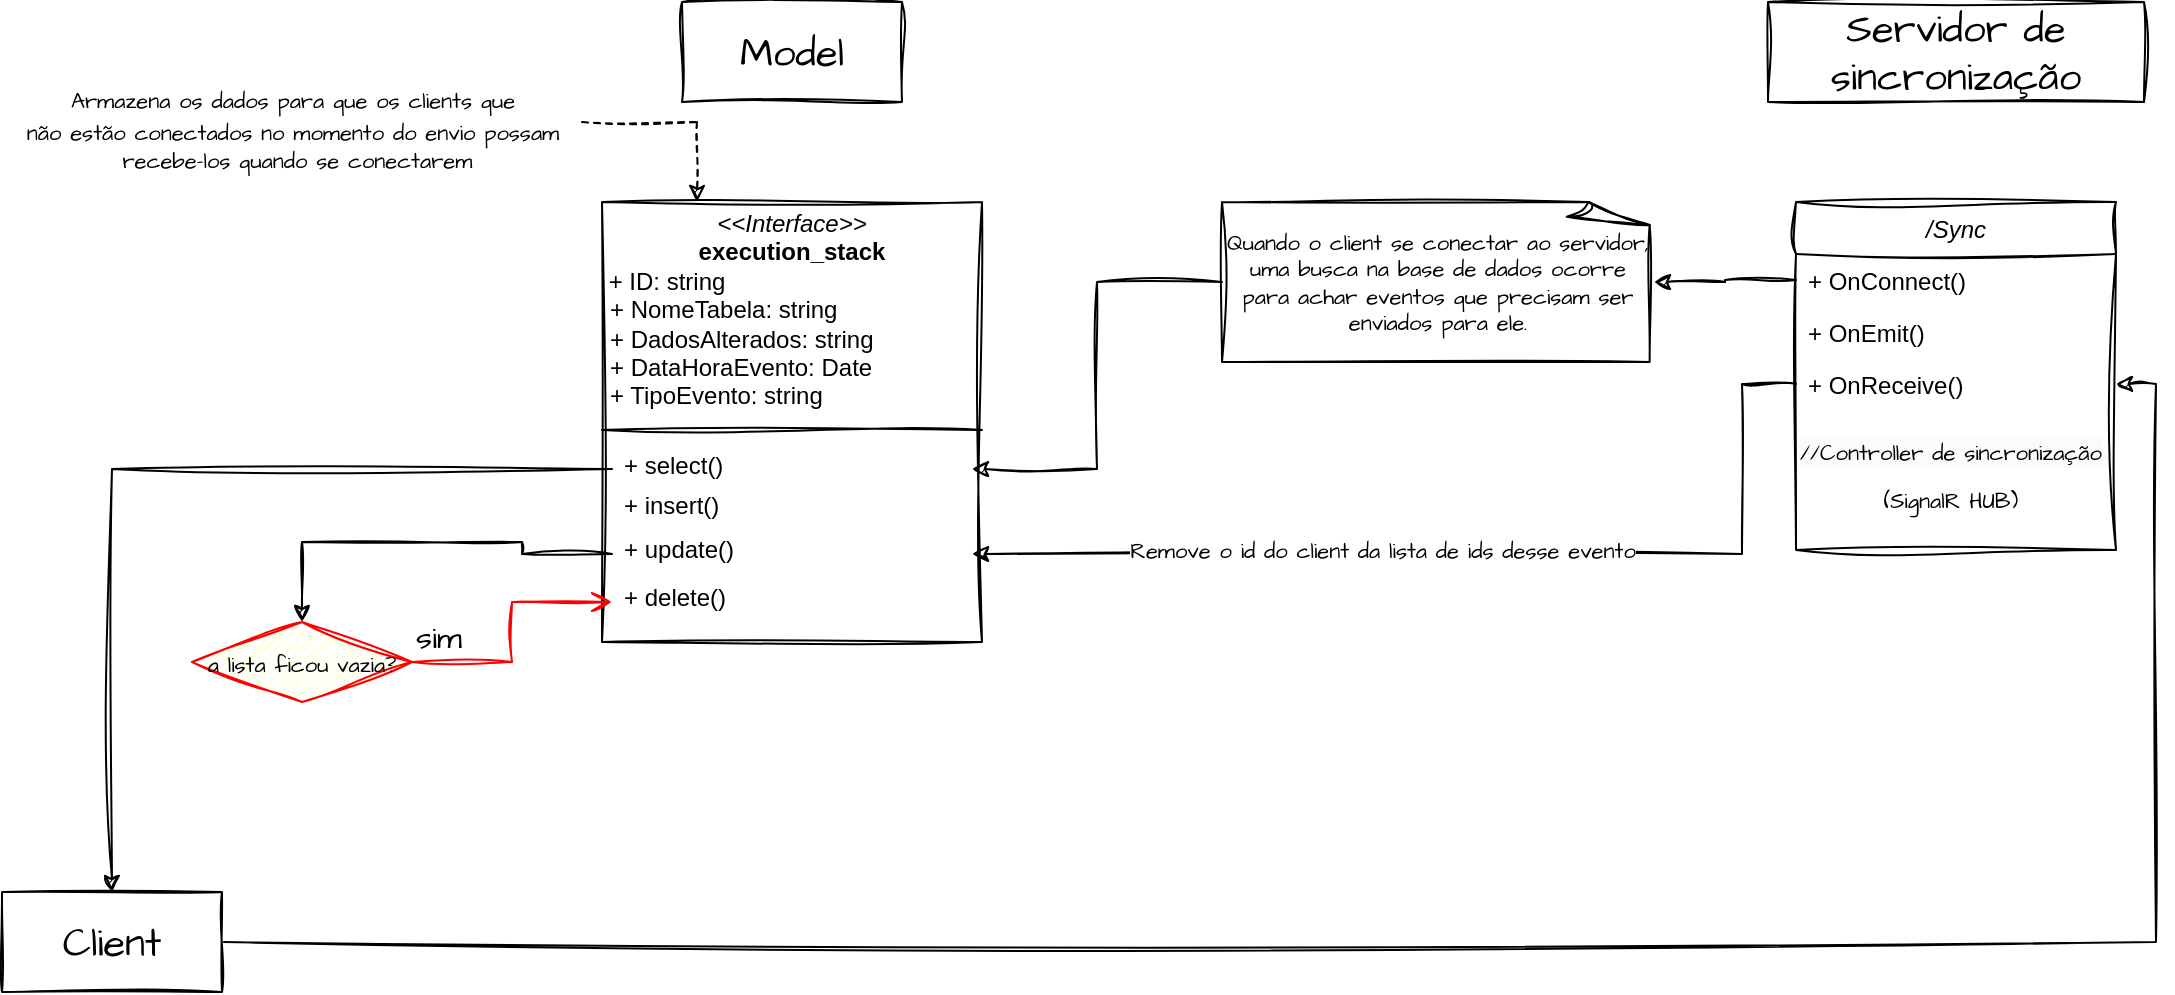 <mxfile version="22.1.0" type="github" pages="3">
  <diagram id="C5RBs43oDa-KdzZeNtuy" name="Primeira sincronização">
    <mxGraphModel dx="2846" dy="635" grid="1" gridSize="10" guides="1" tooltips="1" connect="1" arrows="1" fold="1" page="1" pageScale="1" pageWidth="827" pageHeight="1169" math="0" shadow="0">
      <root>
        <mxCell id="WIyWlLk6GJQsqaUBKTNV-0" />
        <mxCell id="WIyWlLk6GJQsqaUBKTNV-1" parent="WIyWlLk6GJQsqaUBKTNV-0" />
        <mxCell id="jRsQkOjOdsNTi6uR8f5m-53" style="edgeStyle=orthogonalEdgeStyle;rounded=0;sketch=1;hachureGap=4;jiggle=2;curveFitting=1;orthogonalLoop=1;jettySize=auto;html=1;exitX=1;exitY=0.5;exitDx=0;exitDy=0;entryX=1;entryY=0.5;entryDx=0;entryDy=0;fontFamily=Architects Daughter;fontSource=https%3A%2F%2Ffonts.googleapis.com%2Fcss%3Ffamily%3DArchitects%2BDaughter;fontSize=16;" parent="WIyWlLk6GJQsqaUBKTNV-1" source="Hi__8zFEiCCDAj8Q8Fkw-0" target="jRsQkOjOdsNTi6uR8f5m-14" edge="1">
          <mxGeometry relative="1" as="geometry" />
        </mxCell>
        <mxCell id="Hi__8zFEiCCDAj8Q8Fkw-0" value="Client" style="html=1;whiteSpace=wrap;sketch=1;hachureGap=4;jiggle=2;curveFitting=1;fontFamily=Architects Daughter;fontSource=https%3A%2F%2Ffonts.googleapis.com%2Fcss%3Ffamily%3DArchitects%2BDaughter;fontSize=20;" parent="WIyWlLk6GJQsqaUBKTNV-1" vertex="1">
          <mxGeometry x="-1390" y="585" width="110" height="50" as="geometry" />
        </mxCell>
        <mxCell id="Hi__8zFEiCCDAj8Q8Fkw-1" value="Model" style="html=1;whiteSpace=wrap;sketch=1;hachureGap=4;jiggle=2;curveFitting=1;fontFamily=Architects Daughter;fontSource=https%3A%2F%2Ffonts.googleapis.com%2Fcss%3Ffamily%3DArchitects%2BDaughter;fontSize=20;" parent="WIyWlLk6GJQsqaUBKTNV-1" vertex="1">
          <mxGeometry x="-1050" y="140" width="110" height="50" as="geometry" />
        </mxCell>
        <mxCell id="Hi__8zFEiCCDAj8Q8Fkw-2" value="Servidor de sincronização" style="html=1;whiteSpace=wrap;sketch=1;hachureGap=4;jiggle=2;curveFitting=1;fontFamily=Architects Daughter;fontSource=https%3A%2F%2Ffonts.googleapis.com%2Fcss%3Ffamily%3DArchitects%2BDaughter;fontSize=20;" parent="WIyWlLk6GJQsqaUBKTNV-1" vertex="1">
          <mxGeometry x="-507" y="140" width="188" height="50" as="geometry" />
        </mxCell>
        <mxCell id="Hi__8zFEiCCDAj8Q8Fkw-3" value="/Sync" style="swimlane;fontStyle=2;align=center;verticalAlign=top;childLayout=stackLayout;horizontal=1;startSize=26;horizontalStack=0;resizeParent=1;resizeLast=0;collapsible=1;marginBottom=0;rounded=0;shadow=0;strokeWidth=1;sketch=1;curveFitting=1;jiggle=2;" parent="WIyWlLk6GJQsqaUBKTNV-1" vertex="1">
          <mxGeometry x="-493" y="240" width="160" height="174" as="geometry">
            <mxRectangle x="230" y="140" width="160" height="26" as="alternateBounds" />
          </mxGeometry>
        </mxCell>
        <mxCell id="Hi__8zFEiCCDAj8Q8Fkw-8" value="+ OnConnect()" style="text;align=left;verticalAlign=top;spacingLeft=4;spacingRight=4;overflow=hidden;rotatable=0;points=[[0,0.5],[1,0.5]];portConstraint=eastwest;sketch=1;curveFitting=1;jiggle=2;" parent="Hi__8zFEiCCDAj8Q8Fkw-3" vertex="1">
          <mxGeometry y="26" width="160" height="26" as="geometry" />
        </mxCell>
        <mxCell id="Hi__8zFEiCCDAj8Q8Fkw-10" value="+ OnEmit()" style="text;align=left;verticalAlign=top;spacingLeft=4;spacingRight=4;overflow=hidden;rotatable=0;points=[[0,0.5],[1,0.5]];portConstraint=eastwest;sketch=1;curveFitting=1;jiggle=2;" parent="Hi__8zFEiCCDAj8Q8Fkw-3" vertex="1">
          <mxGeometry y="52" width="160" height="26" as="geometry" />
        </mxCell>
        <mxCell id="jRsQkOjOdsNTi6uR8f5m-14" value="+ OnReceive()" style="text;align=left;verticalAlign=top;spacingLeft=4;spacingRight=4;overflow=hidden;rotatable=0;points=[[0,0.5],[1,0.5]];portConstraint=eastwest;sketch=1;curveFitting=1;jiggle=2;" parent="Hi__8zFEiCCDAj8Q8Fkw-3" vertex="1">
          <mxGeometry y="78" width="160" height="26" as="geometry" />
        </mxCell>
        <mxCell id="vqzMiXKbGknRWC0DVuDT-0" value="&lt;span style=&quot;color: rgb(0, 0, 0); font-family: &amp;quot;Architects Daughter&amp;quot;; font-size: 11px; font-style: normal; font-variant-ligatures: normal; font-variant-caps: normal; font-weight: 400; letter-spacing: normal; orphans: 2; text-align: center; text-indent: 0px; text-transform: none; widows: 2; word-spacing: 0px; -webkit-text-stroke-width: 0px; background-color: rgb(251, 251, 251); text-decoration-thickness: initial; text-decoration-style: initial; text-decoration-color: initial; float: none; display: inline !important;&quot;&gt;//Controller de sincronização&lt;/span&gt;&lt;br style=&quot;border-color: var(--border-color); color: rgb(0, 0, 0); font-family: &amp;quot;Architects Daughter&amp;quot;; font-size: 11px; font-style: normal; font-variant-ligatures: normal; font-variant-caps: normal; font-weight: 400; letter-spacing: normal; orphans: 2; text-align: center; text-indent: 0px; text-transform: none; widows: 2; word-spacing: 0px; -webkit-text-stroke-width: 0px; background-color: rgb(251, 251, 251); text-decoration-thickness: initial; text-decoration-style: initial; text-decoration-color: initial;&quot;&gt;&lt;div style=&quot;text-align: center;&quot;&gt;&lt;span style=&quot;font-size: 11px;&quot;&gt;(SignalR HUB)&lt;/span&gt;&lt;/div&gt;" style="text;whiteSpace=wrap;html=1;fontSize=20;fontFamily=Architects Daughter;" vertex="1" parent="Hi__8zFEiCCDAj8Q8Fkw-3">
          <mxGeometry y="104" width="160" height="70" as="geometry" />
        </mxCell>
        <mxCell id="jRsQkOjOdsNTi6uR8f5m-15" value="Quando o client se conectar ao servidor, uma busca na base de dados ocorre para achar eventos que precisam ser enviados para ele." style="whiteSpace=wrap;html=1;shape=mxgraph.basic.document;sketch=1;hachureGap=4;jiggle=2;curveFitting=1;fontFamily=Architects Daughter;fontSource=https%3A%2F%2Ffonts.googleapis.com%2Fcss%3Ffamily%3DArchitects%2BDaughter;fontSize=11;" parent="WIyWlLk6GJQsqaUBKTNV-1" vertex="1">
          <mxGeometry x="-780" y="240" width="216" height="80" as="geometry" />
        </mxCell>
        <mxCell id="jRsQkOjOdsNTi6uR8f5m-16" style="edgeStyle=orthogonalEdgeStyle;rounded=0;sketch=1;hachureGap=4;jiggle=2;curveFitting=1;orthogonalLoop=1;jettySize=auto;html=1;exitX=0;exitY=0.5;exitDx=0;exitDy=0;fontFamily=Architects Daughter;fontSource=https%3A%2F%2Ffonts.googleapis.com%2Fcss%3Ffamily%3DArchitects%2BDaughter;fontSize=16;" parent="WIyWlLk6GJQsqaUBKTNV-1" source="Hi__8zFEiCCDAj8Q8Fkw-8" target="jRsQkOjOdsNTi6uR8f5m-15" edge="1">
          <mxGeometry relative="1" as="geometry" />
        </mxCell>
        <mxCell id="jRsQkOjOdsNTi6uR8f5m-18" value="&lt;p style=&quot;margin:0px;margin-top:4px;text-align:center;&quot;&gt;&lt;i&gt;&amp;lt;&amp;lt;Interface&amp;gt;&amp;gt;&lt;/i&gt;&lt;br&gt;&lt;/p&gt;&lt;div style=&quot;text-align: center;&quot;&gt;&lt;span style=&quot;background-color: initial; text-align: left;&quot;&gt;&lt;b&gt;execution_stack&lt;/b&gt;&lt;/span&gt;&lt;/div&gt;&lt;div style=&quot;&quot;&gt;&lt;span style=&quot;background-color: initial;&quot;&gt;&amp;nbsp;+ ID: string&lt;/span&gt;&lt;/div&gt;&lt;p style=&quot;margin:0px;margin-left:4px;&quot;&gt;+ NomeTabela: string&lt;/p&gt;&lt;p style=&quot;margin:0px;margin-left:4px;&quot;&gt;+ DadosAlterados: string&lt;/p&gt;&lt;p style=&quot;margin:0px;margin-left:4px;&quot;&gt;+ DataHoraEvento: Date&lt;/p&gt;&lt;p style=&quot;margin:0px;margin-left:4px;&quot;&gt;+ TipoEvento: string&lt;/p&gt;&lt;p style=&quot;margin:0px;margin-left:4px;&quot;&gt;&lt;br&gt;&lt;/p&gt;" style="verticalAlign=top;align=left;overflow=fill;fontSize=12;fontFamily=Helvetica;html=1;whiteSpace=wrap;sketch=1;hachureGap=4;jiggle=2;curveFitting=1;fontSource=https%3A%2F%2Ffonts.googleapis.com%2Fcss%3Ffamily%3DArchitects%2BDaughter;" parent="WIyWlLk6GJQsqaUBKTNV-1" vertex="1">
          <mxGeometry x="-1090" y="240" width="190" height="220" as="geometry" />
        </mxCell>
        <mxCell id="jRsQkOjOdsNTi6uR8f5m-23" style="edgeStyle=orthogonalEdgeStyle;rounded=0;sketch=1;hachureGap=4;jiggle=2;curveFitting=1;orthogonalLoop=1;jettySize=auto;html=1;fontFamily=Architects Daughter;fontSource=https%3A%2F%2Ffonts.googleapis.com%2Fcss%3Ffamily%3DArchitects%2BDaughter;fontSize=16;exitX=0;exitY=0.5;exitDx=0;exitDy=0;exitPerimeter=0;" parent="WIyWlLk6GJQsqaUBKTNV-1" source="jRsQkOjOdsNTi6uR8f5m-15" target="jRsQkOjOdsNTi6uR8f5m-27" edge="1">
          <mxGeometry relative="1" as="geometry">
            <mxPoint x="-850" y="360" as="targetPoint" />
          </mxGeometry>
        </mxCell>
        <mxCell id="jRsQkOjOdsNTi6uR8f5m-25" value="" style="line;strokeWidth=1;fillColor=none;align=left;verticalAlign=middle;spacingTop=-1;spacingLeft=3;spacingRight=3;rotatable=0;labelPosition=right;points=[];portConstraint=eastwest;strokeColor=inherit;sketch=1;hachureGap=4;jiggle=2;curveFitting=1;fontFamily=Architects Daughter;fontSource=https%3A%2F%2Ffonts.googleapis.com%2Fcss%3Ffamily%3DArchitects%2BDaughter;fontSize=20;" parent="WIyWlLk6GJQsqaUBKTNV-1" vertex="1">
          <mxGeometry x="-1090" y="350" width="190" height="8" as="geometry" />
        </mxCell>
        <mxCell id="jRsQkOjOdsNTi6uR8f5m-26" value="+ insert()" style="text;align=left;verticalAlign=top;spacingLeft=4;spacingRight=4;overflow=hidden;rotatable=0;points=[[0,0.5],[1,0.5]];portConstraint=eastwest;sketch=1;curveFitting=1;jiggle=2;" parent="WIyWlLk6GJQsqaUBKTNV-1" vertex="1">
          <mxGeometry x="-1085" y="378" width="180" height="32" as="geometry" />
        </mxCell>
        <mxCell id="jRsQkOjOdsNTi6uR8f5m-66" style="edgeStyle=orthogonalEdgeStyle;rounded=0;sketch=1;hachureGap=4;jiggle=2;curveFitting=1;orthogonalLoop=1;jettySize=auto;html=1;entryX=0.5;entryY=0;entryDx=0;entryDy=0;fontFamily=Architects Daughter;fontSource=https%3A%2F%2Ffonts.googleapis.com%2Fcss%3Ffamily%3DArchitects%2BDaughter;fontSize=16;" parent="WIyWlLk6GJQsqaUBKTNV-1" source="jRsQkOjOdsNTi6uR8f5m-27" target="Hi__8zFEiCCDAj8Q8Fkw-0" edge="1">
          <mxGeometry relative="1" as="geometry" />
        </mxCell>
        <mxCell id="jRsQkOjOdsNTi6uR8f5m-27" value="+ select()" style="text;align=left;verticalAlign=top;spacingLeft=4;spacingRight=4;overflow=hidden;rotatable=0;points=[[0,0.5],[1,0.5]];portConstraint=eastwest;sketch=1;curveFitting=1;jiggle=2;" parent="WIyWlLk6GJQsqaUBKTNV-1" vertex="1">
          <mxGeometry x="-1085" y="358" width="180" height="31" as="geometry" />
        </mxCell>
        <mxCell id="jRsQkOjOdsNTi6uR8f5m-64" style="edgeStyle=orthogonalEdgeStyle;rounded=0;sketch=1;hachureGap=4;jiggle=2;curveFitting=1;orthogonalLoop=1;jettySize=auto;html=1;entryX=0.5;entryY=0;entryDx=0;entryDy=0;fontFamily=Architects Daughter;fontSource=https%3A%2F%2Ffonts.googleapis.com%2Fcss%3Ffamily%3DArchitects%2BDaughter;fontSize=16;" parent="WIyWlLk6GJQsqaUBKTNV-1" source="jRsQkOjOdsNTi6uR8f5m-28" target="jRsQkOjOdsNTi6uR8f5m-59" edge="1">
          <mxGeometry relative="1" as="geometry">
            <Array as="points">
              <mxPoint x="-1130" y="416" />
              <mxPoint x="-1130" y="410" />
              <mxPoint x="-1240" y="410" />
            </Array>
          </mxGeometry>
        </mxCell>
        <mxCell id="jRsQkOjOdsNTi6uR8f5m-28" value="+ update()" style="text;align=left;verticalAlign=top;spacingLeft=4;spacingRight=4;overflow=hidden;rotatable=0;points=[[0,0.5],[1,0.5]];portConstraint=eastwest;sketch=1;curveFitting=1;jiggle=2;" parent="WIyWlLk6GJQsqaUBKTNV-1" vertex="1">
          <mxGeometry x="-1085" y="400" width="180" height="32" as="geometry" />
        </mxCell>
        <mxCell id="jRsQkOjOdsNTi6uR8f5m-54" style="edgeStyle=orthogonalEdgeStyle;rounded=0;sketch=1;hachureGap=4;jiggle=2;curveFitting=1;orthogonalLoop=1;jettySize=auto;html=1;exitX=0;exitY=0.5;exitDx=0;exitDy=0;entryX=1;entryY=0.5;entryDx=0;entryDy=0;fontFamily=Architects Daughter;fontSource=https%3A%2F%2Ffonts.googleapis.com%2Fcss%3Ffamily%3DArchitects%2BDaughter;fontSize=16;" parent="WIyWlLk6GJQsqaUBKTNV-1" source="jRsQkOjOdsNTi6uR8f5m-14" target="jRsQkOjOdsNTi6uR8f5m-28" edge="1">
          <mxGeometry relative="1" as="geometry">
            <Array as="points">
              <mxPoint x="-520" y="331" />
              <mxPoint x="-520" y="416" />
            </Array>
          </mxGeometry>
        </mxCell>
        <mxCell id="jRsQkOjOdsNTi6uR8f5m-55" value="&lt;font style=&quot;font-size: 11px;&quot;&gt;Remove o id do client da lista de ids desse evento&lt;/font&gt;" style="edgeLabel;html=1;align=center;verticalAlign=middle;resizable=0;points=[];fontSize=20;fontFamily=Architects Daughter;" parent="jRsQkOjOdsNTi6uR8f5m-54" vertex="1" connectable="0">
          <mxGeometry x="0.189" relative="1" as="geometry">
            <mxPoint x="3" y="-5" as="offset" />
          </mxGeometry>
        </mxCell>
        <mxCell id="jRsQkOjOdsNTi6uR8f5m-56" value="+ delete()" style="text;align=left;verticalAlign=top;spacingLeft=4;spacingRight=4;overflow=hidden;rotatable=0;points=[[0,0.5],[1,0.5]];portConstraint=eastwest;sketch=1;curveFitting=1;jiggle=2;" parent="WIyWlLk6GJQsqaUBKTNV-1" vertex="1">
          <mxGeometry x="-1085" y="424" width="180" height="32" as="geometry" />
        </mxCell>
        <mxCell id="jRsQkOjOdsNTi6uR8f5m-59" value="&lt;p style=&quot;line-height: 10%;&quot;&gt;&lt;font style=&quot;font-size: 11px;&quot;&gt;a lista ficou vazia?&lt;/font&gt;&lt;/p&gt;" style="rhombus;whiteSpace=wrap;html=1;fontColor=#000000;fillColor=#ffffc0;strokeColor=#ff0000;sketch=1;hachureGap=4;jiggle=2;curveFitting=1;fontFamily=Architects Daughter;fontSource=https%3A%2F%2Ffonts.googleapis.com%2Fcss%3Ffamily%3DArchitects%2BDaughter;fontSize=20;" parent="WIyWlLk6GJQsqaUBKTNV-1" vertex="1">
          <mxGeometry x="-1295" y="450" width="110" height="40" as="geometry" />
        </mxCell>
        <mxCell id="jRsQkOjOdsNTi6uR8f5m-60" value="sim" style="edgeStyle=orthogonalEdgeStyle;html=1;align=left;verticalAlign=bottom;endArrow=open;endSize=8;strokeColor=#ff0000;rounded=0;sketch=1;hachureGap=4;jiggle=2;curveFitting=1;fontFamily=Architects Daughter;fontSource=https%3A%2F%2Ffonts.googleapis.com%2Fcss%3Ffamily%3DArchitects%2BDaughter;fontSize=16;" parent="WIyWlLk6GJQsqaUBKTNV-1" source="jRsQkOjOdsNTi6uR8f5m-59" target="jRsQkOjOdsNTi6uR8f5m-56" edge="1">
          <mxGeometry x="-1" relative="1" as="geometry">
            <mxPoint x="-1100" y="440" as="targetPoint" />
            <mxPoint as="offset" />
          </mxGeometry>
        </mxCell>
        <mxCell id="HvJhu8RIFM7844xApChd-3" style="edgeStyle=orthogonalEdgeStyle;rounded=0;sketch=1;hachureGap=4;jiggle=2;curveFitting=1;orthogonalLoop=1;jettySize=auto;html=1;entryX=0.25;entryY=0;entryDx=0;entryDy=0;fontFamily=Architects Daughter;fontSource=https%3A%2F%2Ffonts.googleapis.com%2Fcss%3Ffamily%3DArchitects%2BDaughter;fontSize=16;dashed=1;" parent="WIyWlLk6GJQsqaUBKTNV-1" source="HvJhu8RIFM7844xApChd-0" target="jRsQkOjOdsNTi6uR8f5m-18" edge="1">
          <mxGeometry relative="1" as="geometry" />
        </mxCell>
        <mxCell id="HvJhu8RIFM7844xApChd-0" value="&lt;p style=&quot;line-height: 82%;&quot;&gt;&lt;/p&gt;&lt;div style=&quot;&quot;&gt;&lt;span style=&quot;font-size: 11px; background-color: initial;&quot;&gt;Armazena os dados para que os clients que&lt;/span&gt;&lt;/div&gt;&lt;font style=&quot;font-size: 11px;&quot;&gt;&lt;div style=&quot;&quot;&gt;&lt;span style=&quot;background-color: initial;&quot;&gt;não estão conectados no momento do envio possam&lt;/span&gt;&lt;/div&gt;&lt;div style=&quot;&quot;&gt;&lt;span style=&quot;background-color: initial;&quot;&gt;&amp;nbsp;recebe-los quando se conectarem&lt;/span&gt;&lt;/div&gt;&lt;/font&gt;&lt;p&gt;&lt;/p&gt;" style="text;html=1;align=center;verticalAlign=middle;resizable=0;points=[];autosize=1;strokeColor=none;fillColor=none;fontSize=20;fontFamily=Architects Daughter;" parent="WIyWlLk6GJQsqaUBKTNV-1" vertex="1">
          <mxGeometry x="-1390" y="150" width="290" height="100" as="geometry" />
        </mxCell>
      </root>
    </mxGraphModel>
  </diagram>
  <diagram id="I1425I6Q4lxcdnc3qopk" name="Emissão de eventos">
    <mxGraphModel dx="2300" dy="785" grid="1" gridSize="10" guides="1" tooltips="1" connect="1" arrows="1" fold="1" page="1" pageScale="1" pageWidth="827" pageHeight="1169" math="0" shadow="0">
      <root>
        <mxCell id="0" />
        <mxCell id="1" parent="0" />
        <mxCell id="ARGoLYZWWMT1wSKJ1vYB-2" style="edgeStyle=orthogonalEdgeStyle;rounded=0;sketch=1;hachureGap=4;jiggle=2;curveFitting=1;orthogonalLoop=1;jettySize=auto;html=1;fontFamily=Architects Daughter;fontSource=https%3A%2F%2Ffonts.googleapis.com%2Fcss%3Ffamily%3DArchitects%2BDaughter;fontSize=16;" parent="1" source="ZoaKxBdLKp1PREuJ3JFW-2" target="ZoaKxBdLKp1PREuJ3JFW-7" edge="1">
          <mxGeometry relative="1" as="geometry" />
        </mxCell>
        <mxCell id="ARGoLYZWWMT1wSKJ1vYB-14" value="&lt;font style=&quot;font-size: 11px;&quot;&gt;Registrou alteração na base&lt;/font&gt;" style="edgeLabel;html=1;align=center;verticalAlign=middle;resizable=0;points=[];fontSize=20;fontFamily=Architects Daughter;" parent="ARGoLYZWWMT1wSKJ1vYB-2" vertex="1" connectable="0">
          <mxGeometry x="-0.053" y="-1" relative="1" as="geometry">
            <mxPoint x="-59" y="-66" as="offset" />
          </mxGeometry>
        </mxCell>
        <mxCell id="ZoaKxBdLKp1PREuJ3JFW-2" value="Client" style="html=1;whiteSpace=wrap;sketch=1;hachureGap=4;jiggle=2;curveFitting=1;fontFamily=Architects Daughter;fontSource=https%3A%2F%2Ffonts.googleapis.com%2Fcss%3Ffamily%3DArchitects%2BDaughter;fontSize=20;" parent="1" vertex="1">
          <mxGeometry x="-800" y="140" width="110" height="50" as="geometry" />
        </mxCell>
        <mxCell id="ZoaKxBdLKp1PREuJ3JFW-3" value="Model" style="html=1;whiteSpace=wrap;sketch=1;hachureGap=4;jiggle=2;curveFitting=1;fontFamily=Architects Daughter;fontSource=https%3A%2F%2Ffonts.googleapis.com%2Fcss%3Ffamily%3DArchitects%2BDaughter;fontSize=20;" parent="1" vertex="1">
          <mxGeometry x="190" y="100" width="110" height="50" as="geometry" />
        </mxCell>
        <mxCell id="ZoaKxBdLKp1PREuJ3JFW-4" value="Servidor de sincronização" style="html=1;whiteSpace=wrap;sketch=1;hachureGap=4;jiggle=2;curveFitting=1;fontFamily=Architects Daughter;fontSource=https%3A%2F%2Ffonts.googleapis.com%2Fcss%3Ffamily%3DArchitects%2BDaughter;fontSize=20;" parent="1" vertex="1">
          <mxGeometry x="-475.5" y="140" width="188" height="50" as="geometry" />
        </mxCell>
        <mxCell id="ZoaKxBdLKp1PREuJ3JFW-5" value="Sync_Events" style="swimlane;fontStyle=2;align=center;verticalAlign=top;childLayout=stackLayout;horizontal=1;startSize=26;horizontalStack=0;resizeParent=1;resizeLast=0;collapsible=1;marginBottom=0;rounded=0;shadow=0;strokeWidth=1;sketch=1;curveFitting=1;jiggle=2;" parent="1" vertex="1">
          <mxGeometry x="-493" y="240" width="223" height="164" as="geometry">
            <mxRectangle x="-493" y="240" width="160" height="26" as="alternateBounds" />
          </mxGeometry>
        </mxCell>
        <mxCell id="ZoaKxBdLKp1PREuJ3JFW-6" value="+ OnConnect()" style="text;align=left;verticalAlign=top;spacingLeft=4;spacingRight=4;overflow=hidden;rotatable=0;points=[[0,0.5],[1,0.5]];portConstraint=eastwest;sketch=1;curveFitting=1;jiggle=2;" parent="ZoaKxBdLKp1PREuJ3JFW-5" vertex="1">
          <mxGeometry y="26" width="223" height="26" as="geometry" />
        </mxCell>
        <mxCell id="ZoaKxBdLKp1PREuJ3JFW-7" value="+ OnEmit(in event: execution_stack)" style="text;align=left;verticalAlign=top;spacingLeft=4;spacingRight=4;overflow=hidden;rotatable=0;points=[[0,0.5],[1,0.5]];portConstraint=eastwest;sketch=1;curveFitting=1;jiggle=2;fontStyle=2" parent="ZoaKxBdLKp1PREuJ3JFW-5" vertex="1">
          <mxGeometry y="52" width="223" height="26" as="geometry" />
        </mxCell>
        <mxCell id="ZoaKxBdLKp1PREuJ3JFW-8" value="+ OnReceive()" style="text;align=left;verticalAlign=top;spacingLeft=4;spacingRight=4;overflow=hidden;rotatable=0;points=[[0,0.5],[1,0.5]];portConstraint=eastwest;sketch=1;curveFitting=1;jiggle=2;" parent="ZoaKxBdLKp1PREuJ3JFW-5" vertex="1">
          <mxGeometry y="78" width="223" height="26" as="geometry" />
        </mxCell>
        <mxCell id="joi9s1srGYAvUPjW6hSq-1" value="&lt;font style=&quot;font-size: 11px;&quot;&gt;//Controller de sincronização&lt;br&gt;(SignalR HUB)&lt;/font&gt;" style="text;html=1;align=center;verticalAlign=middle;resizable=0;points=[];autosize=1;strokeColor=none;fillColor=none;fontSize=20;fontFamily=Architects Daughter;" vertex="1" parent="ZoaKxBdLKp1PREuJ3JFW-5">
          <mxGeometry y="104" width="223" height="60" as="geometry" />
        </mxCell>
        <mxCell id="WpcuqMhgFBW8ieV65mHq-10" style="edgeStyle=orthogonalEdgeStyle;rounded=0;sketch=1;hachureGap=4;jiggle=2;curveFitting=1;orthogonalLoop=1;jettySize=auto;html=1;exitX=0.5;exitY=1;exitDx=0;exitDy=0;fontFamily=Architects Daughter;fontSource=https%3A%2F%2Ffonts.googleapis.com%2Fcss%3Ffamily%3DArchitects%2BDaughter;fontSize=16;" edge="1" parent="1" source="ZoaKxBdLKp1PREuJ3JFW-11" target="WpcuqMhgFBW8ieV65mHq-3">
          <mxGeometry relative="1" as="geometry" />
        </mxCell>
        <mxCell id="WpcuqMhgFBW8ieV65mHq-11" value="&lt;p style=&quot;line-height: 100%;&quot;&gt;&lt;font style=&quot;font-size: 11px;&quot;&gt;constroi o objeto do tipo &lt;i&gt;execution_Stack &lt;/i&gt;com &lt;br&gt;o restante dos dados recebidos pelo &lt;br&gt;client e insere eles na base de dados da aplicação&lt;/font&gt;&lt;/p&gt;" style="edgeLabel;html=1;align=left;verticalAlign=middle;resizable=0;points=[];fontSize=20;fontFamily=Architects Daughter;" vertex="1" connectable="0" parent="WpcuqMhgFBW8ieV65mHq-10">
          <mxGeometry x="-0.714" y="2" relative="1" as="geometry">
            <mxPoint x="-132" as="offset" />
          </mxGeometry>
        </mxCell>
        <mxCell id="ZoaKxBdLKp1PREuJ3JFW-11" value="&lt;p style=&quot;margin:0px;margin-top:4px;text-align:center;&quot;&gt;&lt;i&gt;&amp;lt;&amp;lt;Interface&amp;gt;&amp;gt;&lt;/i&gt;&lt;br&gt;&lt;/p&gt;&lt;div style=&quot;text-align: center;&quot;&gt;&lt;span style=&quot;background-color: initial; text-align: left;&quot;&gt;&lt;b&gt;execution_stack&lt;/b&gt;&lt;/span&gt;&lt;/div&gt;&lt;div style=&quot;&quot;&gt;&lt;span style=&quot;background-color: initial;&quot;&gt;&amp;nbsp;&lt;/span&gt;&lt;/div&gt;" style="verticalAlign=top;align=left;overflow=fill;fontSize=12;fontFamily=Helvetica;html=1;whiteSpace=wrap;sketch=1;hachureGap=4;jiggle=2;curveFitting=1;fontSource=https%3A%2F%2Ffonts.googleapis.com%2Fcss%3Ffamily%3DArchitects%2BDaughter;" parent="1" vertex="1">
          <mxGeometry x="150" y="200" width="220" height="180" as="geometry" />
        </mxCell>
        <mxCell id="ARGoLYZWWMT1wSKJ1vYB-6" value="+ ID: string" style="text;html=1;strokeColor=none;fillColor=none;align=left;verticalAlign=middle;whiteSpace=wrap;rounded=0;fontSize=11;fontFamily=Architects Daughter;" parent="1" vertex="1">
          <mxGeometry x="155" y="240" width="210" height="30" as="geometry" />
        </mxCell>
        <mxCell id="ARGoLYZWWMT1wSKJ1vYB-9" value="+ created_at: Date" style="text;html=1;strokeColor=none;fillColor=none;align=left;verticalAlign=middle;whiteSpace=wrap;rounded=0;fontSize=11;fontFamily=Architects Daughter;" parent="1" vertex="1">
          <mxGeometry x="155" y="264" width="210" height="30" as="geometry" />
        </mxCell>
        <mxCell id="ARGoLYZWWMT1wSKJ1vYB-10" value="+ event: string" style="text;html=1;strokeColor=none;fillColor=none;align=left;verticalAlign=middle;whiteSpace=wrap;rounded=0;fontSize=11;fontFamily=Architects Daughter;" parent="1" vertex="1">
          <mxGeometry x="155" y="289" width="210" height="30" as="geometry" />
        </mxCell>
        <mxCell id="ARGoLYZWWMT1wSKJ1vYB-12" value="+ unreceived_ids: Array&amp;lt;string&amp;gt;" style="text;html=1;strokeColor=none;fillColor=none;align=left;verticalAlign=middle;whiteSpace=wrap;rounded=0;fontSize=11;fontFamily=Architects Daughter;" parent="1" vertex="1">
          <mxGeometry x="155" y="313" width="210" height="30" as="geometry" />
        </mxCell>
        <mxCell id="ARGoLYZWWMT1wSKJ1vYB-16" value="" style="endArrow=open;endSize=12;dashed=1;html=1;rounded=0;sketch=1;hachureGap=4;jiggle=2;curveFitting=1;fontFamily=Architects Daughter;fontSource=https%3A%2F%2Ffonts.googleapis.com%2Fcss%3Ffamily%3DArchitects%2BDaughter;fontSize=16;entryX=0.5;entryY=0;entryDx=0;entryDy=0;" parent="1" source="ZoaKxBdLKp1PREuJ3JFW-7" target="ZoaKxBdLKp1PREuJ3JFW-11" edge="1">
          <mxGeometry width="160" relative="1" as="geometry">
            <mxPoint x="-270" y="254.82" as="sourcePoint" />
            <mxPoint x="-110" y="254.82" as="targetPoint" />
            <Array as="points">
              <mxPoint x="-60" y="305" />
              <mxPoint x="-60" y="170" />
              <mxPoint x="260" y="170" />
            </Array>
          </mxGeometry>
        </mxCell>
        <mxCell id="6p6lhP1rh2wGfiCy3PhJ-2" value="+ client_id: string" style="text;html=1;strokeColor=none;fillColor=none;align=left;verticalAlign=middle;whiteSpace=wrap;rounded=0;fontSize=11;fontFamily=Architects Daughter;" vertex="1" parent="1">
          <mxGeometry x="155" y="334" width="210" height="30" as="geometry" />
        </mxCell>
        <mxCell id="BHCw4KZOJO7cibhPzfV9-1" value="&lt;p style=&quot;margin:0px;margin-top:4px;text-align:center;&quot;&gt;&lt;i style=&quot;background-color: initial;&quot;&gt;&lt;b&gt;GroupsService&lt;/b&gt;&lt;/i&gt;&lt;/p&gt;&lt;hr size=&quot;1&quot;&gt;&lt;p style=&quot;margin:0px;margin-left:4px;&quot;&gt;&lt;span style=&quot;background-color: initial;&quot;&gt;&lt;br&gt;&lt;/span&gt;&lt;/p&gt;&lt;p style=&quot;margin:0px;margin-left:4px;&quot;&gt;&lt;span style=&quot;background-color: initial;&quot;&gt;+ FindGroup(in client_id: string; out clientIdList: string[ ])&lt;/span&gt;&lt;br&gt;&lt;/p&gt;" style="verticalAlign=top;align=left;overflow=fill;fontSize=12;fontFamily=Helvetica;html=1;whiteSpace=wrap;sketch=1;hachureGap=4;jiggle=2;curveFitting=1;fontSource=https%3A%2F%2Ffonts.googleapis.com%2Fcss%3Ffamily%3DArchitects%2BDaughter;" vertex="1" parent="1">
          <mxGeometry x="-544.25" y="520" width="325.5" height="80" as="geometry" />
        </mxCell>
        <mxCell id="joNZeOUB0Fmhq8nzCsPN-2" style="edgeStyle=orthogonalEdgeStyle;rounded=0;sketch=1;hachureGap=4;jiggle=2;curveFitting=1;orthogonalLoop=1;jettySize=auto;html=1;exitX=1;exitY=0.5;exitDx=0;exitDy=0;entryX=0.001;entryY=0.647;entryDx=0;entryDy=0;entryPerimeter=0;fontFamily=Architects Daughter;fontSource=https%3A%2F%2Ffonts.googleapis.com%2Fcss%3Ffamily%3DArchitects%2BDaughter;fontSize=16;" edge="1" parent="1" source="ZoaKxBdLKp1PREuJ3JFW-7" target="BHCw4KZOJO7cibhPzfV9-1">
          <mxGeometry relative="1" as="geometry">
            <Array as="points">
              <mxPoint x="-250" y="305" />
              <mxPoint x="-250" y="450" />
              <mxPoint x="-564" y="450" />
              <mxPoint x="-564" y="572" />
            </Array>
          </mxGeometry>
        </mxCell>
        <mxCell id="joNZeOUB0Fmhq8nzCsPN-3" value="&lt;p style=&quot;line-height: 110%; font-size: 11px;&quot;&gt;Recebe o ID do client que enviou o evento&amp;nbsp;&lt;span style=&quot;background-color: initial;&quot;&gt;e&amp;nbsp;&lt;/span&gt;&lt;span style=&quot;background-color: initial;&quot;&gt;procura&lt;/span&gt;&lt;/p&gt;&lt;p style=&quot;line-height: 110%; font-size: 11px;&quot;&gt;&lt;span style=&quot;background-color: initial;&quot;&gt;na base de dados se ele faz parte de algum grupo de rádios&lt;/span&gt;&lt;/p&gt;&lt;p style=&quot;line-height: 110%; font-size: 11px;&quot;&gt;caso sim, devolve os IDs do grupo que o client participa,&amp;nbsp;&lt;span style=&quot;background-color: initial;&quot;&gt;para&lt;/span&gt;&lt;/p&gt;&lt;p style=&quot;line-height: 110%; font-size: 11px;&quot;&gt;&lt;span style=&quot;background-color: initial;&quot;&gt;que o servidor saiba quem precisa receber esse evento emitido&lt;/span&gt;&lt;/p&gt;" style="text;html=1;align=center;verticalAlign=middle;resizable=0;points=[];autosize=1;strokeColor=none;fillColor=#E6E6E6;fontSize=20;fontFamily=Architects Daughter;fillStyle=hatch;" vertex="1" parent="1">
          <mxGeometry x="-556.5" y="609" width="350" height="120" as="geometry" />
        </mxCell>
        <mxCell id="joNZeOUB0Fmhq8nzCsPN-5" style="edgeStyle=orthogonalEdgeStyle;rounded=0;sketch=1;hachureGap=4;jiggle=2;curveFitting=1;orthogonalLoop=1;jettySize=auto;html=1;entryX=0.002;entryY=0.72;entryDx=0;entryDy=0;entryPerimeter=0;fontFamily=Architects Daughter;fontSource=https%3A%2F%2Ffonts.googleapis.com%2Fcss%3Ffamily%3DArchitects%2BDaughter;fontSize=16;exitX=1.009;exitY=0.69;exitDx=0;exitDy=0;exitPerimeter=0;" edge="1" parent="1" source="BHCw4KZOJO7cibhPzfV9-1" target="ZoaKxBdLKp1PREuJ3JFW-11">
          <mxGeometry relative="1" as="geometry" />
        </mxCell>
        <mxCell id="WpcuqMhgFBW8ieV65mHq-1" value="ExecutionStackService" style="swimlane;fontStyle=2;align=center;verticalAlign=top;childLayout=stackLayout;horizontal=1;startSize=26;horizontalStack=0;resizeParent=1;resizeLast=0;collapsible=1;marginBottom=0;rounded=0;shadow=0;strokeWidth=1;sketch=1;curveFitting=1;jiggle=2;" vertex="1" parent="1">
          <mxGeometry x="150" y="590" width="223" height="90" as="geometry">
            <mxRectangle x="165" y="470" width="160" height="26" as="alternateBounds" />
          </mxGeometry>
        </mxCell>
        <mxCell id="WpcuqMhgFBW8ieV65mHq-2" value="..." style="text;align=left;verticalAlign=top;spacingLeft=4;spacingRight=4;overflow=hidden;rotatable=0;points=[[0,0.5],[1,0.5]];portConstraint=eastwest;sketch=1;curveFitting=1;jiggle=2;" vertex="1" parent="WpcuqMhgFBW8ieV65mHq-1">
          <mxGeometry y="26" width="223" height="26" as="geometry" />
        </mxCell>
        <mxCell id="WpcuqMhgFBW8ieV65mHq-3" value="+ Insert(in event: execution_stack)" style="text;align=left;verticalAlign=top;spacingLeft=4;spacingRight=4;overflow=hidden;rotatable=0;points=[[0,0.5],[1,0.5]];portConstraint=eastwest;sketch=1;curveFitting=1;jiggle=2;fontStyle=2" vertex="1" parent="WpcuqMhgFBW8ieV65mHq-1">
          <mxGeometry y="52" width="223" height="26" as="geometry" />
        </mxCell>
      </root>
    </mxGraphModel>
  </diagram>
  <diagram id="DM7zV98jvHHf0g4bMoey" name="Lista de sincronização">
    <mxGraphModel dx="2019" dy="635" grid="1" gridSize="10" guides="1" tooltips="1" connect="1" arrows="1" fold="1" page="1" pageScale="1" pageWidth="827" pageHeight="1169" math="0" shadow="0">
      <root>
        <mxCell id="0" />
        <mxCell id="1" parent="0" />
        <mxCell id="uWUpgtVosjXJ5QKTXQlq-5" style="edgeStyle=orthogonalEdgeStyle;rounded=0;sketch=1;hachureGap=4;jiggle=2;curveFitting=1;orthogonalLoop=1;jettySize=auto;html=1;entryX=0.5;entryY=0;entryDx=0;entryDy=0;fontFamily=Architects Daughter;fontSource=https%3A%2F%2Ffonts.googleapis.com%2Fcss%3Ffamily%3DArchitects%2BDaughter;fontSize=16;exitX=-0.003;exitY=0.562;exitDx=0;exitDy=0;exitPerimeter=0;dashed=1;endArrow=open;endFill=0;" edge="1" parent="1" source="uWUpgtVosjXJ5QKTXQlq-1" target="uWUpgtVosjXJ5QKTXQlq-3">
          <mxGeometry relative="1" as="geometry">
            <mxPoint x="430" y="200" as="sourcePoint" />
            <Array as="points">
              <mxPoint x="195" y="192" />
              <mxPoint x="195" y="110" />
              <mxPoint x="645" y="110" />
            </Array>
          </mxGeometry>
        </mxCell>
        <mxCell id="uWUpgtVosjXJ5QKTXQlq-1" value="&lt;p style=&quot;margin:0px;margin-top:4px;text-align:center;&quot;&gt;&lt;i&gt;&amp;lt;&amp;lt;Interface&amp;gt;&amp;gt;&lt;/i&gt;&lt;/p&gt;&lt;p style=&quot;margin:0px;margin-top:4px;text-align:center;&quot;&gt;&lt;i&gt;&lt;b&gt;Group&lt;/b&gt;&lt;/i&gt;&lt;br&gt;&lt;/p&gt;&lt;p style=&quot;margin:0px;margin-left:4px;&quot;&gt;+ Id: string&lt;br&gt;+ Group_Name: string&lt;/p&gt;&lt;p style=&quot;margin:0px;margin-left:4px;&quot;&gt;+ Client_List: IClient[ ]&lt;/p&gt;&lt;p style=&quot;margin:0px;margin-left:4px;&quot;&gt;+ Web_Sync: boolean&lt;/p&gt;" style="verticalAlign=top;align=left;overflow=fill;fontSize=12;fontFamily=Helvetica;html=1;whiteSpace=wrap;sketch=1;hachureGap=4;jiggle=2;curveFitting=1;fontSource=https%3A%2F%2Ffonts.googleapis.com%2Fcss%3Ffamily%3DArchitects%2BDaughter;" vertex="1" parent="1">
          <mxGeometry x="215" y="130" width="190" height="110" as="geometry" />
        </mxCell>
        <mxCell id="uWUpgtVosjXJ5QKTXQlq-3" value="&lt;p style=&quot;margin:0px;margin-top:4px;text-align:center;&quot;&gt;&lt;i&gt;&amp;lt;&amp;lt;Interface&amp;gt;&amp;gt;&lt;/i&gt;&lt;/p&gt;&lt;p style=&quot;margin:0px;margin-top:4px;text-align:center;&quot;&gt;&lt;b&gt;&lt;i&gt;IClient&lt;/i&gt;&lt;/b&gt;&lt;/p&gt;&lt;p style=&quot;margin:0px;margin-left:4px;&quot;&gt;+ Id: string&lt;br&gt;+ Station_Name: string&lt;/p&gt;&lt;p style=&quot;margin:0px;margin-left:4px;&quot;&gt;+ Client_Id: string&lt;/p&gt;&lt;hr size=&quot;1&quot;&gt;&lt;p style=&quot;margin:0px;margin-left:4px;&quot;&gt;+ AddClient(IClient: client)&lt;br&gt;&lt;/p&gt;" style="verticalAlign=top;align=left;overflow=fill;fontSize=12;fontFamily=Helvetica;html=1;whiteSpace=wrap;sketch=1;hachureGap=4;jiggle=2;curveFitting=1;fontSource=https%3A%2F%2Ffonts.googleapis.com%2Fcss%3Ffamily%3DArchitects%2BDaughter;" vertex="1" parent="1">
          <mxGeometry x="550" y="130" width="190" height="130" as="geometry" />
        </mxCell>
        <mxCell id="x1lippDHq1BlaQIS-EsO-1" value="Client" style="html=1;whiteSpace=wrap;sketch=1;hachureGap=4;jiggle=2;curveFitting=1;fontFamily=Architects Daughter;fontSource=https%3A%2F%2Ffonts.googleapis.com%2Fcss%3Ffamily%3DArchitects%2BDaughter;fontSize=20;" vertex="1" parent="1">
          <mxGeometry x="-160" y="110" width="110" height="50" as="geometry" />
        </mxCell>
        <mxCell id="x1lippDHq1BlaQIS-EsO-2" style="edgeStyle=orthogonalEdgeStyle;rounded=0;sketch=1;hachureGap=4;jiggle=2;curveFitting=1;orthogonalLoop=1;jettySize=auto;html=1;exitX=1;exitY=0.5;exitDx=0;exitDy=0;entryX=-0.002;entryY=0.885;entryDx=0;entryDy=0;entryPerimeter=0;fontFamily=Architects Daughter;fontSource=https%3A%2F%2Ffonts.googleapis.com%2Fcss%3Ffamily%3DArchitects%2BDaughter;fontSize=16;" edge="1" parent="1" source="x1lippDHq1BlaQIS-EsO-1" target="uWUpgtVosjXJ5QKTXQlq-1">
          <mxGeometry relative="1" as="geometry" />
        </mxCell>
        <mxCell id="x1lippDHq1BlaQIS-EsO-3" value="&lt;p style=&quot;line-height: 40%;&quot;&gt;&lt;font style=&quot;font-size: 11px;&quot;&gt;Uma nova radio afiliada&lt;br&gt;&amp;nbsp;vai ser adicionada&amp;nbsp;ao&lt;br&gt;&amp;nbsp;processo de sincronização&lt;/font&gt;&lt;/p&gt;" style="edgeLabel;html=1;align=center;verticalAlign=middle;resizable=0;points=[];fontSize=20;fontFamily=Architects Daughter;" vertex="1" connectable="0" parent="x1lippDHq1BlaQIS-EsO-2">
          <mxGeometry x="-0.733" y="-1" relative="1" as="geometry">
            <mxPoint x="89" y="54" as="offset" />
          </mxGeometry>
        </mxCell>
        <mxCell id="v6asezUtxu93grfG485A-1" value="GroupsService" style="swimlane;fontStyle=2;align=center;verticalAlign=top;childLayout=stackLayout;horizontal=1;startSize=26;horizontalStack=0;resizeParent=1;resizeLast=0;collapsible=1;marginBottom=0;rounded=0;shadow=0;strokeWidth=1;sketch=1;curveFitting=1;jiggle=2;" vertex="1" parent="1">
          <mxGeometry x="198.5" y="360" width="223" height="90" as="geometry">
            <mxRectangle x="165" y="470" width="160" height="26" as="alternateBounds" />
          </mxGeometry>
        </mxCell>
        <mxCell id="v6asezUtxu93grfG485A-2" value="..." style="text;align=left;verticalAlign=top;spacingLeft=4;spacingRight=4;overflow=hidden;rotatable=0;points=[[0,0.5],[1,0.5]];portConstraint=eastwest;sketch=1;curveFitting=1;jiggle=2;" vertex="1" parent="v6asezUtxu93grfG485A-1">
          <mxGeometry y="26" width="223" height="26" as="geometry" />
        </mxCell>
        <mxCell id="v6asezUtxu93grfG485A-3" value="+ Insert(in newGroup: Group)" style="text;align=left;verticalAlign=top;spacingLeft=4;spacingRight=4;overflow=hidden;rotatable=0;points=[[0,0.5],[1,0.5]];portConstraint=eastwest;sketch=1;curveFitting=1;jiggle=2;fontStyle=2" vertex="1" parent="v6asezUtxu93grfG485A-1">
          <mxGeometry y="52" width="223" height="26" as="geometry" />
        </mxCell>
        <mxCell id="v6asezUtxu93grfG485A-4" style="edgeStyle=orthogonalEdgeStyle;rounded=0;sketch=1;hachureGap=4;jiggle=2;curveFitting=1;orthogonalLoop=1;jettySize=auto;html=1;entryX=0.5;entryY=-0.044;entryDx=0;entryDy=0;entryPerimeter=0;fontFamily=Architects Daughter;fontSource=https%3A%2F%2Ffonts.googleapis.com%2Fcss%3Ffamily%3DArchitects%2BDaughter;fontSize=16;" edge="1" parent="1" source="uWUpgtVosjXJ5QKTXQlq-1" target="v6asezUtxu93grfG485A-1">
          <mxGeometry relative="1" as="geometry" />
        </mxCell>
      </root>
    </mxGraphModel>
  </diagram>
</mxfile>
